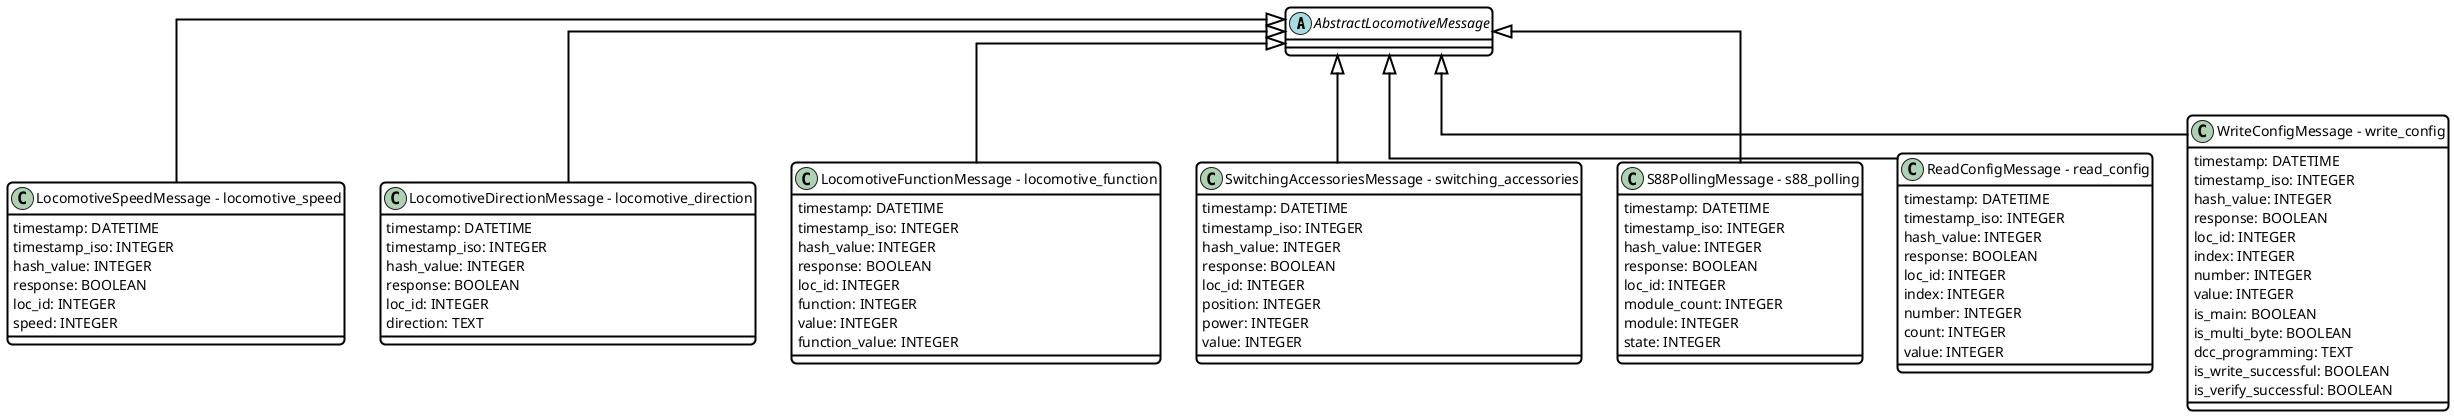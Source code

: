@startuml
skinparam useBetaStyle true
skinparam linetype ortho

<style>
    classDiagram{
        FontColor Black
        BackgroundColor White
        LineThickness 2
        LineColor Black
        RoundCorner 10
    }
</style>

class AbstractLocomotiveMessage {
}
abstract class AbstractLocomotiveMessage
class "LocomotiveSpeedMessage - locomotive_speed" {
timestamp: DATETIME
timestamp_iso: INTEGER
hash_value: INTEGER
response: BOOLEAN
loc_id: INTEGER
speed: INTEGER
}
AbstractLocomotiveMessage <|-- "LocomotiveSpeedMessage - locomotive_speed"
class "LocomotiveDirectionMessage - locomotive_direction" {
timestamp: DATETIME
timestamp_iso: INTEGER
hash_value: INTEGER
response: BOOLEAN
loc_id: INTEGER
direction: TEXT
}
AbstractLocomotiveMessage <|-- "LocomotiveDirectionMessage - locomotive_direction"
class "LocomotiveFunctionMessage - locomotive_function" {
timestamp: DATETIME
timestamp_iso: INTEGER
hash_value: INTEGER
response: BOOLEAN
loc_id: INTEGER
function: INTEGER
value: INTEGER
function_value: INTEGER
}
AbstractLocomotiveMessage <|-- "LocomotiveFunctionMessage - locomotive_function"
class "SwitchingAccessoriesMessage - switching_accessories" {
timestamp: DATETIME
timestamp_iso: INTEGER
hash_value: INTEGER
response: BOOLEAN
loc_id: INTEGER
position: INTEGER
power: INTEGER
value: INTEGER
}
AbstractLocomotiveMessage <|-- "SwitchingAccessoriesMessage - switching_accessories"
class "S88PollingMessage - s88_polling" {
timestamp: DATETIME
timestamp_iso: INTEGER
hash_value: INTEGER
response: BOOLEAN
loc_id: INTEGER
module_count: INTEGER
module: INTEGER
state: INTEGER
}
AbstractLocomotiveMessage <|-- "S88PollingMessage - s88_polling"
class "ReadConfigMessage - read_config" {
timestamp: DATETIME
timestamp_iso: INTEGER
hash_value: INTEGER
response: BOOLEAN
loc_id: INTEGER
index: INTEGER
number: INTEGER
count: INTEGER
value: INTEGER
}
AbstractLocomotiveMessage <|-- "ReadConfigMessage - read_config"
class "WriteConfigMessage - write_config" {
timestamp: DATETIME
timestamp_iso: INTEGER
hash_value: INTEGER
response: BOOLEAN
loc_id: INTEGER
index: INTEGER
number: INTEGER
value: INTEGER
is_main: BOOLEAN
is_multi_byte: BOOLEAN
dcc_programming: TEXT
is_write_successful: BOOLEAN
is_verify_successful: BOOLEAN
}
AbstractLocomotiveMessage <|-- "WriteConfigMessage - write_config"
@enduml